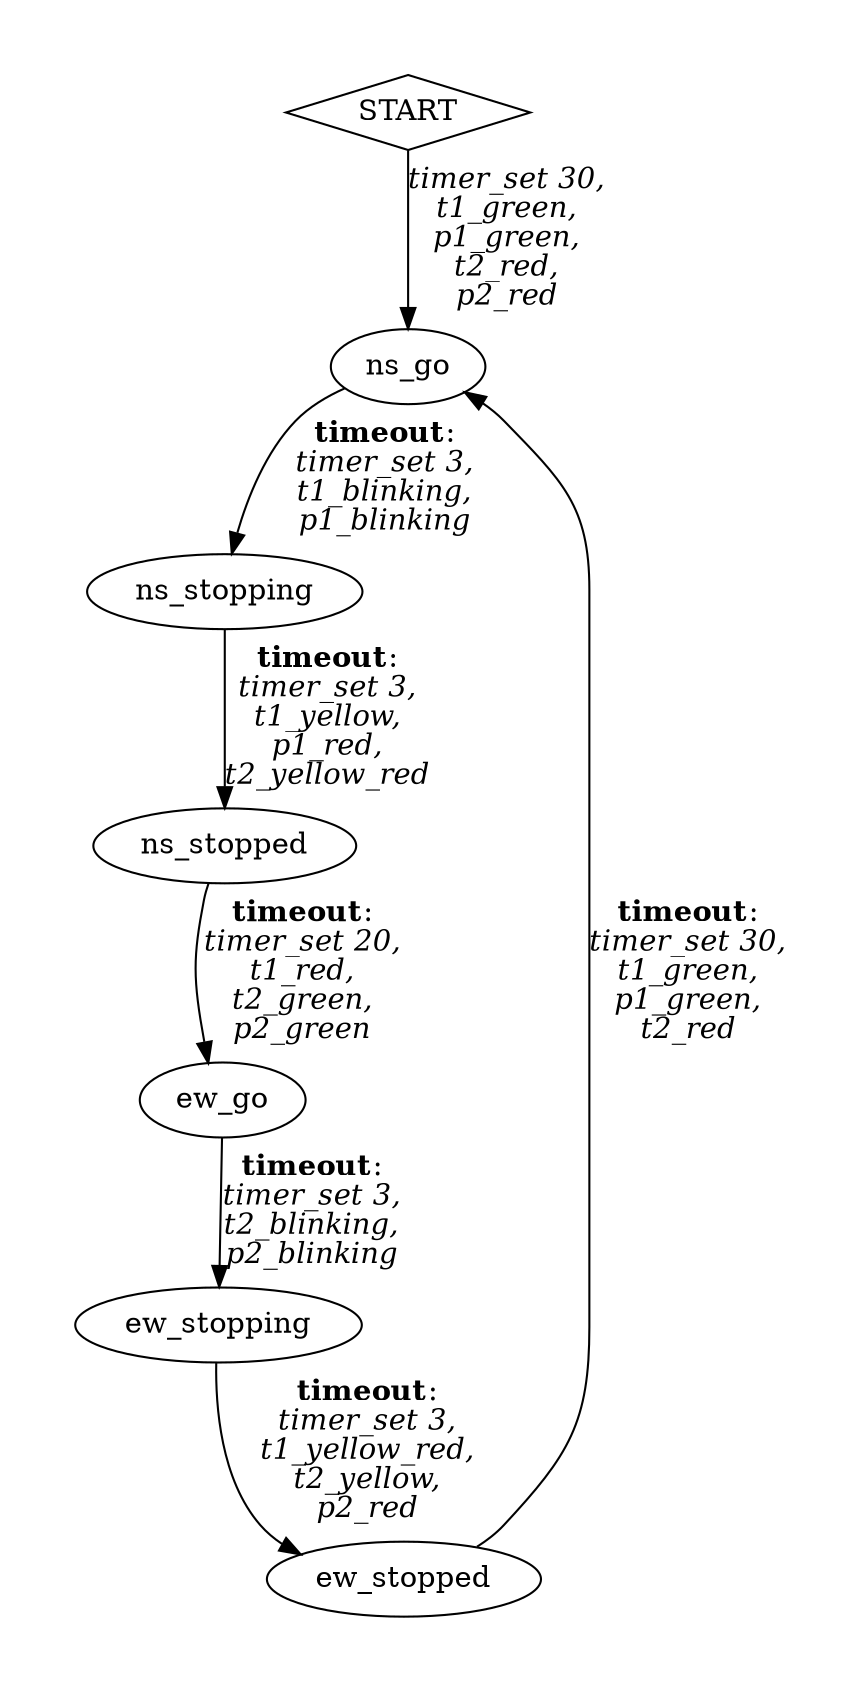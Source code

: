 // Traffic lights with button FSM
digraph G {
	nodesep=1 pad=0.5 ranksep=0
	START [shape=diamond]
	ns_stopped
	ew_stopping
	ns_go
	ns_stopping
	ew_stopped
	ew_go
	ns_go -> ns_stopping
	    [label=<<b>timeout</b>:<br/><i>timer_set 3,<br/>t1_blinking,<br/>p1_blinking</i>>]
	ns_stopping -> ns_stopped
	    [label=<<b>timeout</b>:<br/><i>timer_set 3,<br/>t1_yellow,<br/>p1_red,<br/>t2_yellow_red</i>>]
	ns_stopped -> ew_go
	    [label=<<b>timeout</b>:<br/><i>timer_set 20,<br/>t1_red,<br/>t2_green,<br/>p2_green</i>>]
	ew_go -> ew_stopping
	    [label=<<b>timeout</b>:<br/><i>timer_set 3,<br/>t2_blinking,<br/>p2_blinking</i>>]
	ew_stopping -> ew_stopped
	    [label=<<b>timeout</b>:<br/><i>timer_set 3,<br/>t1_yellow_red,<br/>t2_yellow,<br/>p2_red</i>>]
	ew_stopped -> ns_go
	    [label=<<b>timeout</b>:<br/><i>timer_set 30,<br/>t1_green,<br/>p1_green,<br/>t2_red</i>>]
	START -> ns_go
	    [label=<<i>timer_set 30,<br/>t1_green,<br/>p1_green,<br/>t2_red,<br/>p2_red</i>>]
}
